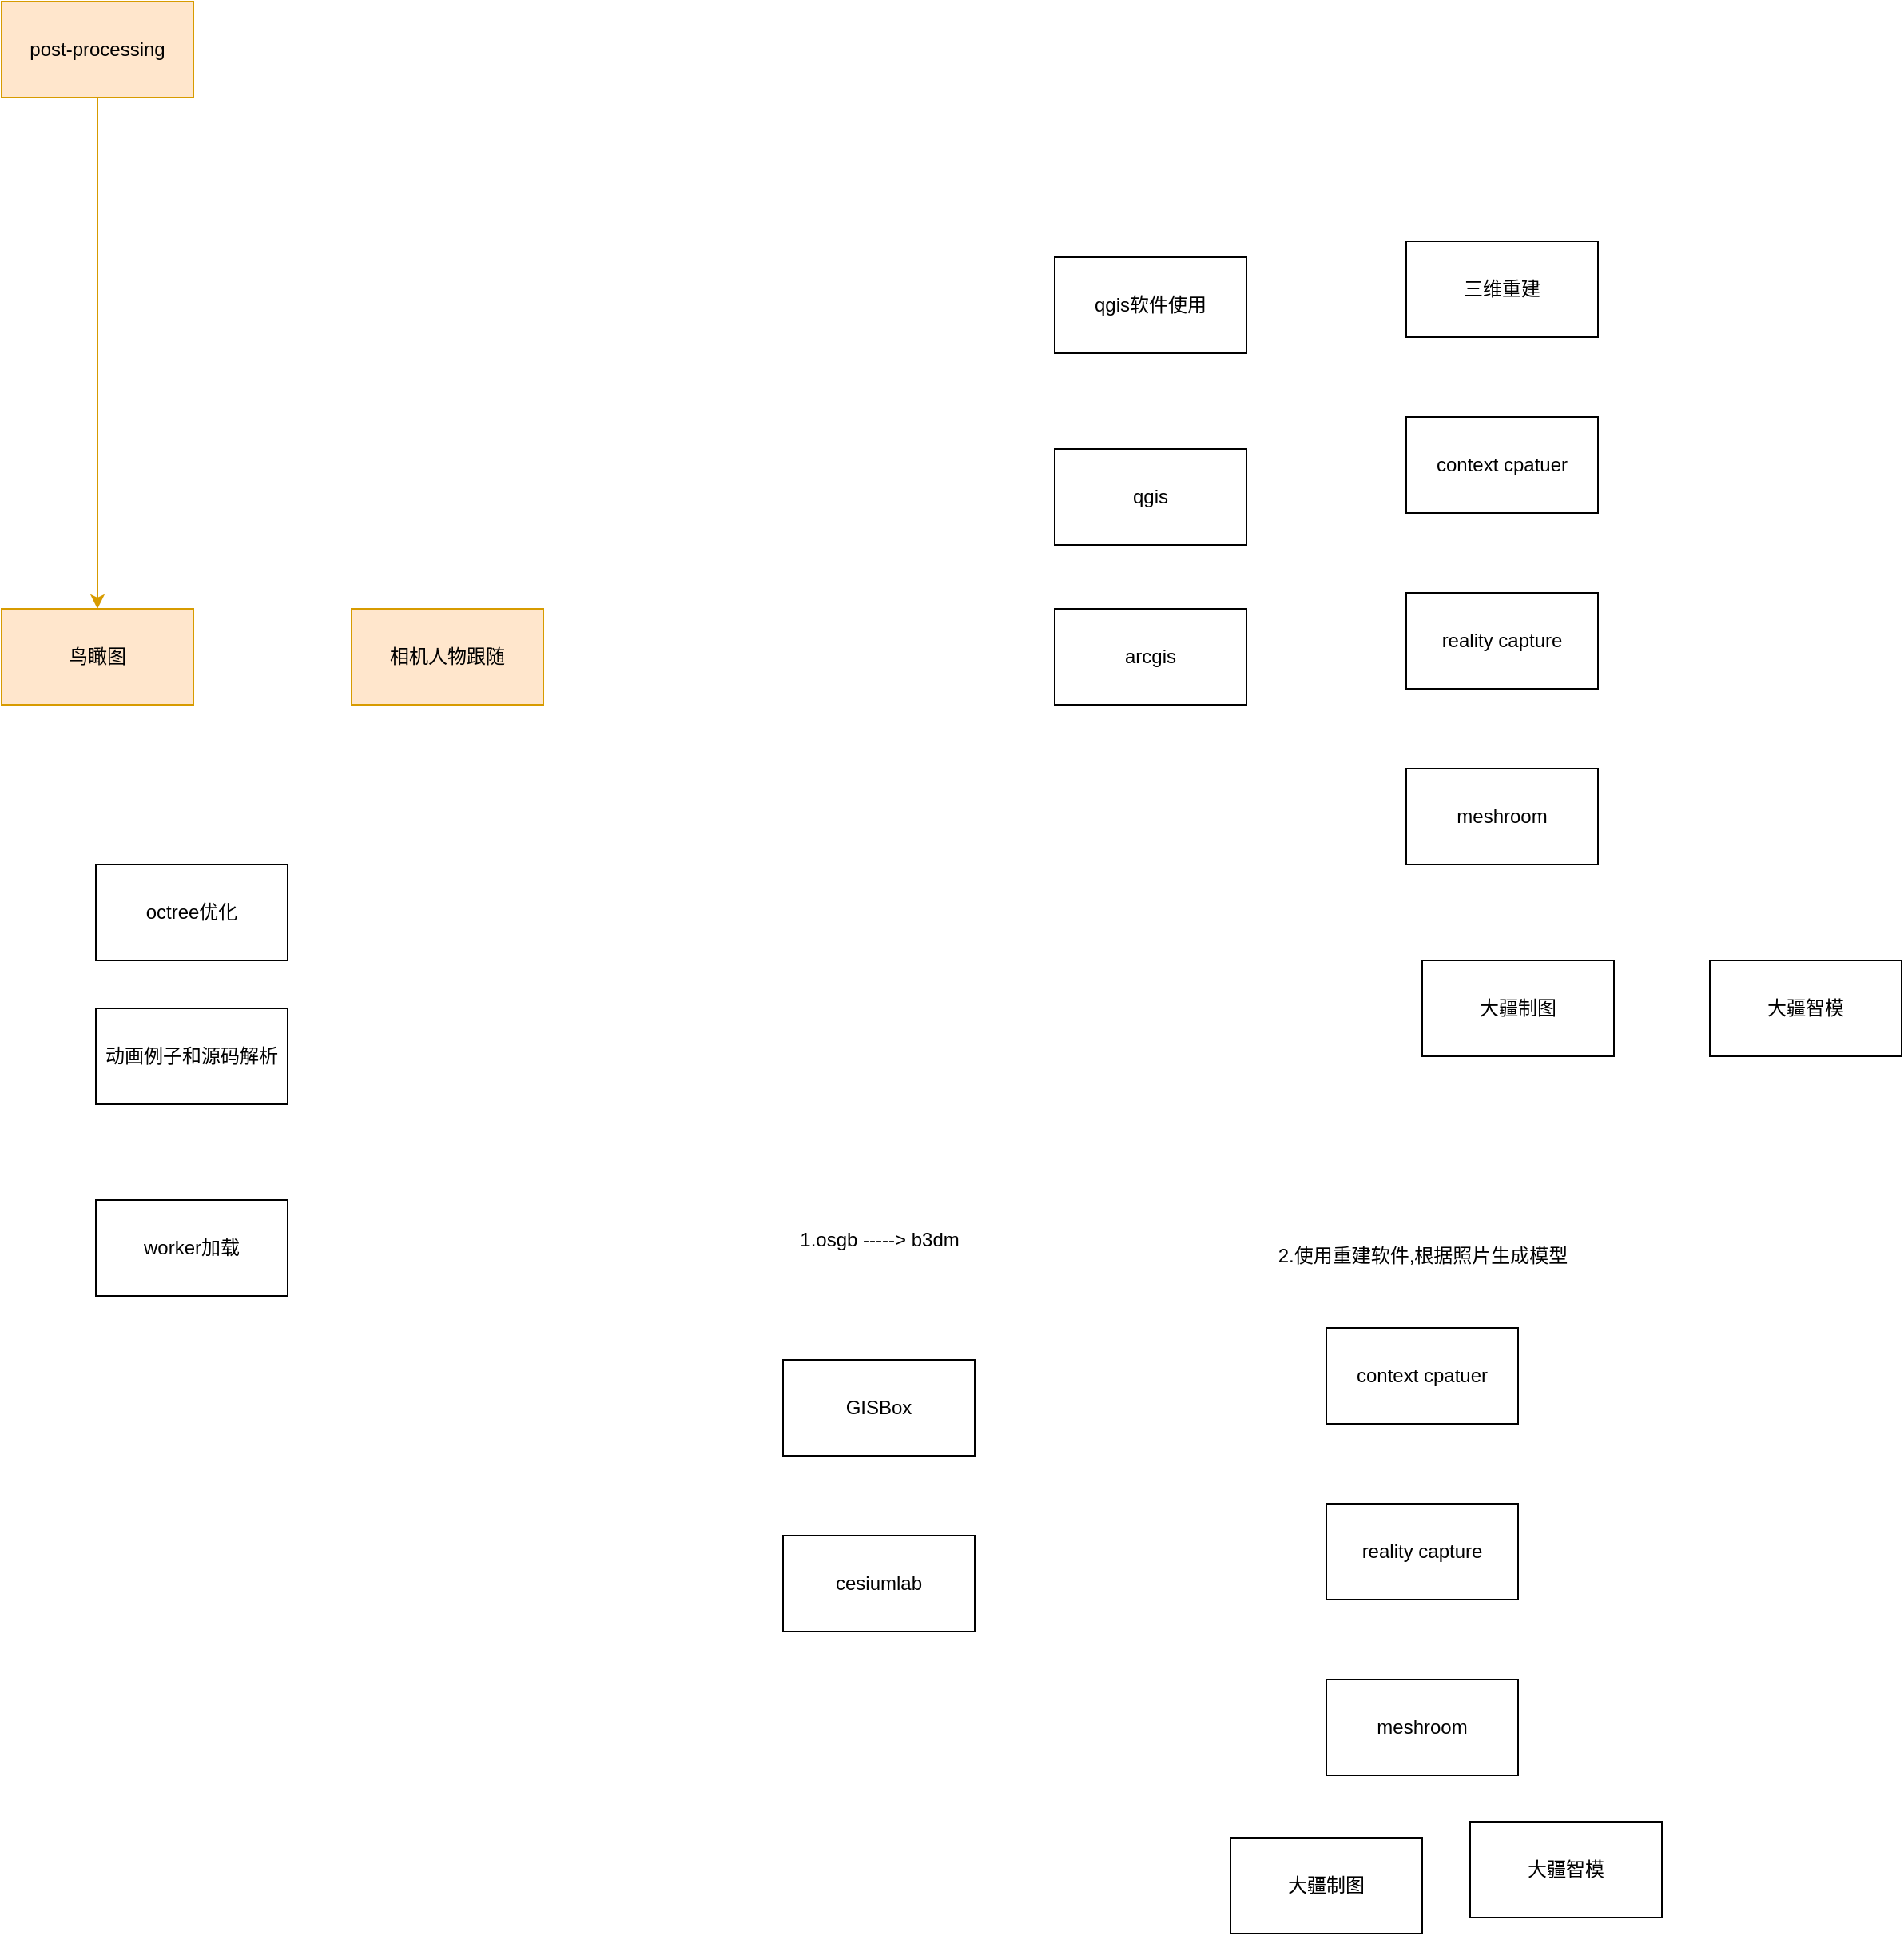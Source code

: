 <mxfile version="24.8.6" pages="5">
  <diagram id="vWEDw9_LgnvMWuBVMpru" name="todos">
    <mxGraphModel dx="1185" dy="1119" grid="1" gridSize="10" guides="1" tooltips="1" connect="1" arrows="1" fold="1" page="1" pageScale="1" pageWidth="827" pageHeight="1169" math="0" shadow="0">
      <root>
        <mxCell id="0" />
        <mxCell id="1" parent="0" />
        <mxCell id="41gbBa7BW9XgDOjUTdJS-1" value="鸟瞰图" style="whiteSpace=wrap;html=1;fillColor=#ffe6cc;strokeColor=#d79b00;" parent="1" vertex="1">
          <mxGeometry x="861" y="430" width="120" height="60" as="geometry" />
        </mxCell>
        <mxCell id="41gbBa7BW9XgDOjUTdJS-2" value="相机人物跟随" style="whiteSpace=wrap;html=1;fillColor=#ffe6cc;strokeColor=#d79b00;" parent="1" vertex="1">
          <mxGeometry x="1080" y="430" width="120" height="60" as="geometry" />
        </mxCell>
        <mxCell id="41gbBa7BW9XgDOjUTdJS-3" style="edgeStyle=orthogonalEdgeStyle;rounded=0;orthogonalLoop=1;jettySize=auto;html=1;entryX=0.5;entryY=0;entryDx=0;entryDy=0;fillColor=#ffe6cc;strokeColor=#d79b00;" parent="1" source="41gbBa7BW9XgDOjUTdJS-4" target="41gbBa7BW9XgDOjUTdJS-1" edge="1">
          <mxGeometry relative="1" as="geometry" />
        </mxCell>
        <mxCell id="41gbBa7BW9XgDOjUTdJS-4" value="post-processing" style="whiteSpace=wrap;html=1;fillColor=#ffe6cc;strokeColor=#d79b00;" parent="1" vertex="1">
          <mxGeometry x="861" y="50" width="120" height="60" as="geometry" />
        </mxCell>
        <mxCell id="FTkk2QAchOgNW1-fvyxM-1" value="qgis软件使用" style="rounded=0;whiteSpace=wrap;html=1;" parent="1" vertex="1">
          <mxGeometry x="1520" y="210" width="120" height="60" as="geometry" />
        </mxCell>
        <mxCell id="FTkk2QAchOgNW1-fvyxM-2" value="qgis" style="rounded=0;whiteSpace=wrap;html=1;" parent="1" vertex="1">
          <mxGeometry x="1520" y="330" width="120" height="60" as="geometry" />
        </mxCell>
        <mxCell id="FTkk2QAchOgNW1-fvyxM-3" value="arcgis" style="whiteSpace=wrap;html=1;" parent="1" vertex="1">
          <mxGeometry x="1520" y="430" width="120" height="60" as="geometry" />
        </mxCell>
        <mxCell id="FTkk2QAchOgNW1-fvyxM-4" value="三维重建" style="whiteSpace=wrap;html=1;" parent="1" vertex="1">
          <mxGeometry x="1740" y="200" width="120" height="60" as="geometry" />
        </mxCell>
        <mxCell id="FTkk2QAchOgNW1-fvyxM-5" value="context cpatuer" style="whiteSpace=wrap;html=1;" parent="1" vertex="1">
          <mxGeometry x="1740" y="310" width="120" height="60" as="geometry" />
        </mxCell>
        <mxCell id="FTkk2QAchOgNW1-fvyxM-6" value="reality capture" style="whiteSpace=wrap;html=1;" parent="1" vertex="1">
          <mxGeometry x="1740" y="420" width="120" height="60" as="geometry" />
        </mxCell>
        <mxCell id="FTkk2QAchOgNW1-fvyxM-7" value="meshroom" style="whiteSpace=wrap;html=1;" parent="1" vertex="1">
          <mxGeometry x="1740" y="530" width="120" height="60" as="geometry" />
        </mxCell>
        <mxCell id="FTkk2QAchOgNW1-fvyxM-8" value="大疆制图" style="whiteSpace=wrap;html=1;" parent="1" vertex="1">
          <mxGeometry x="1750" y="650" width="120" height="60" as="geometry" />
        </mxCell>
        <mxCell id="FTkk2QAchOgNW1-fvyxM-9" value="大疆智模" style="whiteSpace=wrap;html=1;" parent="1" vertex="1">
          <mxGeometry x="1930" y="650" width="120" height="60" as="geometry" />
        </mxCell>
        <mxCell id="FTkk2QAchOgNW1-fvyxM-13" value="" style="group" parent="1" vertex="1" connectable="0">
          <mxGeometry x="1350" y="810" width="120" height="260" as="geometry" />
        </mxCell>
        <mxCell id="FTkk2QAchOgNW1-fvyxM-10" value="&lt;div&gt;&lt;span style=&quot;white-space: normal;&quot;&gt;cesiumlab&lt;/span&gt;&lt;/div&gt;" style="whiteSpace=wrap;html=1;" parent="FTkk2QAchOgNW1-fvyxM-13" vertex="1">
          <mxGeometry y="200" width="120" height="60" as="geometry" />
        </mxCell>
        <mxCell id="FTkk2QAchOgNW1-fvyxM-11" value="GISBox" style="whiteSpace=wrap;html=1;" parent="FTkk2QAchOgNW1-fvyxM-13" vertex="1">
          <mxGeometry y="90" width="120" height="60" as="geometry" />
        </mxCell>
        <mxCell id="FTkk2QAchOgNW1-fvyxM-12" value="1.osgb -----&amp;gt; b3dm" style="text;html=1;align=center;verticalAlign=middle;resizable=0;points=[];autosize=1;strokeColor=none;fillColor=none;" parent="FTkk2QAchOgNW1-fvyxM-13" vertex="1">
          <mxGeometry width="120" height="30" as="geometry" />
        </mxCell>
        <mxCell id="FTkk2QAchOgNW1-fvyxM-20" value="" style="group" parent="1" vertex="1" connectable="0">
          <mxGeometry x="1630" y="820" width="270" height="439" as="geometry" />
        </mxCell>
        <mxCell id="FTkk2QAchOgNW1-fvyxM-14" value="2.使用重建软件,根据照片生成模型" style="text;html=1;align=center;verticalAlign=middle;resizable=0;points=[];autosize=1;strokeColor=none;fillColor=none;" parent="FTkk2QAchOgNW1-fvyxM-20" vertex="1">
          <mxGeometry x="20" width="200" height="30" as="geometry" />
        </mxCell>
        <mxCell id="FTkk2QAchOgNW1-fvyxM-15" value="context cpatuer" style="whiteSpace=wrap;html=1;" parent="FTkk2QAchOgNW1-fvyxM-20" vertex="1">
          <mxGeometry x="60" y="60" width="120" height="60" as="geometry" />
        </mxCell>
        <mxCell id="FTkk2QAchOgNW1-fvyxM-16" value="reality capture" style="whiteSpace=wrap;html=1;" parent="FTkk2QAchOgNW1-fvyxM-20" vertex="1">
          <mxGeometry x="60" y="170" width="120" height="60" as="geometry" />
        </mxCell>
        <mxCell id="FTkk2QAchOgNW1-fvyxM-17" value="meshroom" style="whiteSpace=wrap;html=1;" parent="FTkk2QAchOgNW1-fvyxM-20" vertex="1">
          <mxGeometry x="60" y="280" width="120" height="60" as="geometry" />
        </mxCell>
        <mxCell id="FTkk2QAchOgNW1-fvyxM-18" value="大疆制图" style="whiteSpace=wrap;html=1;" parent="FTkk2QAchOgNW1-fvyxM-20" vertex="1">
          <mxGeometry y="379" width="120" height="60" as="geometry" />
        </mxCell>
        <mxCell id="FTkk2QAchOgNW1-fvyxM-19" value="大疆智模" style="whiteSpace=wrap;html=1;" parent="FTkk2QAchOgNW1-fvyxM-20" vertex="1">
          <mxGeometry x="150" y="369" width="120" height="60" as="geometry" />
        </mxCell>
        <mxCell id="BruQ0y-a84a3w1h2zJn8-1" value="octree优化" style="whiteSpace=wrap;html=1;" parent="1" vertex="1">
          <mxGeometry x="920" y="590" width="120" height="60" as="geometry" />
        </mxCell>
        <mxCell id="BruQ0y-a84a3w1h2zJn8-2" value="worker加载" style="whiteSpace=wrap;html=1;" parent="1" vertex="1">
          <mxGeometry x="920" y="800" width="120" height="60" as="geometry" />
        </mxCell>
        <mxCell id="wnvIZN6RJ7bd76W9-lS3-1" value="动画例子和源码解析" style="whiteSpace=wrap;html=1;" vertex="1" parent="1">
          <mxGeometry x="920" y="680" width="120" height="60" as="geometry" />
        </mxCell>
      </root>
    </mxGraphModel>
  </diagram>
  <diagram name="基础科学" id="o6YkjQdDF1RqOcQpJtPp">
    <mxGraphModel dx="2012" dy="2288" grid="1" gridSize="10" guides="1" tooltips="1" connect="1" arrows="1" fold="1" page="1" pageScale="1" pageWidth="827" pageHeight="1169" background="none" math="0" shadow="0">
      <root>
        <mxCell id="0" />
        <mxCell id="1" parent="0" />
        <mxCell id="XUHPIvYPxtX43MUzcUfK-9" value="qgis软件使用" style="rounded=0;whiteSpace=wrap;html=1;" parent="1" vertex="1">
          <mxGeometry x="1850" y="-1120" width="120" height="60" as="geometry" />
        </mxCell>
        <mxCell id="XUHPIvYPxtX43MUzcUfK-11" value="qgis" style="rounded=0;whiteSpace=wrap;html=1;" parent="1" vertex="1">
          <mxGeometry x="1850" y="-1000" width="120" height="60" as="geometry" />
        </mxCell>
        <mxCell id="QF0eKW8hfXhz2bjkkEv7-1" value="opengl" style="whiteSpace=wrap;html=1;" parent="1" vertex="1">
          <mxGeometry x="400" y="-1120" width="120" height="60" as="geometry" />
        </mxCell>
        <mxCell id="QF0eKW8hfXhz2bjkkEv7-2" value="blender" style="whiteSpace=wrap;html=1;" parent="1" vertex="1">
          <mxGeometry x="1460" y="-1120" width="120" height="60" as="geometry" />
        </mxCell>
        <mxCell id="QF0eKW8hfXhz2bjkkEv7-3" value="ue4" style="whiteSpace=wrap;html=1;" parent="1" vertex="1">
          <mxGeometry x="1270" y="-1120" width="120" height="60" as="geometry" />
        </mxCell>
        <mxCell id="QF0eKW8hfXhz2bjkkEv7-4" value="ps" style="whiteSpace=wrap;html=1;" parent="1" vertex="1">
          <mxGeometry x="1640" y="-1120" width="120" height="60" as="geometry" />
        </mxCell>
        <mxCell id="QF0eKW8hfXhz2bjkkEv7-6" value="webgpu" style="whiteSpace=wrap;html=1;" parent="1" vertex="1">
          <mxGeometry x="990" y="-1120" width="120" height="60" as="geometry" />
        </mxCell>
        <mxCell id="QF0eKW8hfXhz2bjkkEv7-7" value="webgl" style="whiteSpace=wrap;html=1;" parent="1" vertex="1">
          <mxGeometry x="850" y="-1120" width="120" height="60" as="geometry" />
        </mxCell>
        <mxCell id="QF0eKW8hfXhz2bjkkEv7-8" value="vulkan" style="whiteSpace=wrap;html=1;" parent="1" vertex="1">
          <mxGeometry x="610" y="-1120" width="120" height="60" as="geometry" />
        </mxCell>
        <mxCell id="yEuWk_T_Y84hTjrZyW8x-1" value="threejs" style="whiteSpace=wrap;html=1;" parent="1" vertex="1">
          <mxGeometry x="910" y="-950" width="120" height="60" as="geometry" />
        </mxCell>
        <mxCell id="yEuWk_T_Y84hTjrZyW8x-2" value="babylon.js" style="whiteSpace=wrap;html=1;" parent="1" vertex="1">
          <mxGeometry x="910" y="-800" width="120" height="60" as="geometry" />
        </mxCell>
        <mxCell id="43hTWujUJNdbhN71EOKc-1" value="arcgis" style="whiteSpace=wrap;html=1;" parent="1" vertex="1">
          <mxGeometry x="1850" y="-900" width="120" height="60" as="geometry" />
        </mxCell>
        <mxCell id="sg9lwqoJGPFSilAlO2yi-2" value="数学" style="rounded=0;whiteSpace=wrap;html=1;" parent="1" vertex="1">
          <mxGeometry x="60" y="-1120" width="120" height="60" as="geometry" />
        </mxCell>
        <mxCell id="sg9lwqoJGPFSilAlO2yi-3" value="高等数学" style="rounded=0;whiteSpace=wrap;html=1;" parent="1" vertex="1">
          <mxGeometry x="60" y="-980" width="120" height="60" as="geometry" />
        </mxCell>
        <mxCell id="sg9lwqoJGPFSilAlO2yi-4" value="线性代数" style="rounded=0;whiteSpace=wrap;html=1;" parent="1" vertex="1">
          <mxGeometry x="60" y="-850" width="120" height="60" as="geometry" />
        </mxCell>
        <mxCell id="sg9lwqoJGPFSilAlO2yi-5" value="解析几何" style="rounded=0;whiteSpace=wrap;html=1;" parent="1" vertex="1">
          <mxGeometry x="60" y="-720" width="120" height="60" as="geometry" />
        </mxCell>
        <mxCell id="sg9lwqoJGPFSilAlO2yi-6" value="三维重建" style="whiteSpace=wrap;html=1;" parent="1" vertex="1">
          <mxGeometry x="2330" y="-1120" width="120" height="60" as="geometry" />
        </mxCell>
        <mxCell id="sg9lwqoJGPFSilAlO2yi-7" value="context cpatuer" style="whiteSpace=wrap;html=1;" parent="1" vertex="1">
          <mxGeometry x="2330" y="-1010" width="120" height="60" as="geometry" />
        </mxCell>
        <mxCell id="sg9lwqoJGPFSilAlO2yi-8" value="reality capture" style="whiteSpace=wrap;html=1;" parent="1" vertex="1">
          <mxGeometry x="2330" y="-900" width="120" height="60" as="geometry" />
        </mxCell>
        <mxCell id="sg9lwqoJGPFSilAlO2yi-9" value="meshroom" style="whiteSpace=wrap;html=1;" parent="1" vertex="1">
          <mxGeometry x="2330" y="-790" width="120" height="60" as="geometry" />
        </mxCell>
        <mxCell id="C56aYHbkjovNg2UDgPtt-1" value="大疆制图" style="whiteSpace=wrap;html=1;" vertex="1" parent="1">
          <mxGeometry x="2500" y="-680" width="120" height="60" as="geometry" />
        </mxCell>
        <mxCell id="C56aYHbkjovNg2UDgPtt-2" value="大疆智模" style="whiteSpace=wrap;html=1;" vertex="1" parent="1">
          <mxGeometry x="2330" y="-680" width="120" height="60" as="geometry" />
        </mxCell>
      </root>
    </mxGraphModel>
  </diagram>
  <diagram id="MbrlWByaX32HC9eNcxCU" name="性能优化">
    <mxGraphModel dx="607" dy="1915" grid="1" gridSize="10" guides="1" tooltips="1" connect="1" arrows="1" fold="1" page="1" pageScale="1" pageWidth="827" pageHeight="1169" math="0" shadow="0">
      <root>
        <mxCell id="0" />
        <mxCell id="1" parent="0" />
        <mxCell id="7_JTS6EgYTBXgk2kUauN-1" value="性能优化:" style="whiteSpace=wrap;html=1;" parent="1" vertex="1">
          <mxGeometry x="1330" y="-800" width="120" height="60" as="geometry" />
        </mxCell>
        <mxCell id="7_JTS6EgYTBXgk2kUauN-2" value="webAssembly" style="whiteSpace=wrap;html=1;" parent="1" vertex="1">
          <mxGeometry x="870" y="-1110" width="120" height="60" as="geometry" />
        </mxCell>
        <mxCell id="7_JTS6EgYTBXgk2kUauN-3" value="webworker" style="whiteSpace=wrap;html=1;" parent="1" vertex="1">
          <mxGeometry x="1050" y="-1110" width="120" height="60" as="geometry" />
        </mxCell>
        <mxCell id="7_JTS6EgYTBXgk2kUauN-4" value="indexdb" style="rounded=0;whiteSpace=wrap;html=1;" parent="1" vertex="1">
          <mxGeometry x="1770" y="-1110" width="120" height="60" as="geometry" />
        </mxCell>
        <mxCell id="7_JTS6EgYTBXgk2kUauN-5" value="cdn" style="rounded=0;whiteSpace=wrap;html=1;" parent="1" vertex="1">
          <mxGeometry x="1400" y="-1110" width="120" height="60" as="geometry" />
        </mxCell>
        <mxCell id="7_JTS6EgYTBXgk2kUauN-7" value="nginx" style="whiteSpace=wrap;html=1;" parent="1" vertex="1">
          <mxGeometry x="1570" y="-1110" width="120" height="60" as="geometry" />
        </mxCell>
        <mxCell id="7_JTS6EgYTBXgk2kUauN-8" value="zip" style="whiteSpace=wrap;html=1;" parent="1" vertex="1">
          <mxGeometry x="1970" y="-1110" width="120" height="60" as="geometry" />
        </mxCell>
        <mxCell id="7_JTS6EgYTBXgk2kUauN-9" value="项目文件打包为gz" style="whiteSpace=wrap;html=1;" parent="1" vertex="1">
          <mxGeometry x="2148" y="-1110" width="120" height="60" as="geometry" />
        </mxCell>
        <mxCell id="y02icWgz6Zwk2SitKWMV-1" value="浏览器缓存" style="whiteSpace=wrap;html=1;" vertex="1" parent="1">
          <mxGeometry x="1230" y="-1110" width="120" height="60" as="geometry" />
        </mxCell>
        <mxCell id="ReFwKoLgLg2RM1xsZzXK-1" value="模型压缩" style="whiteSpace=wrap;html=1;" vertex="1" parent="1">
          <mxGeometry x="2361" y="-1110" width="120" height="60" as="geometry" />
        </mxCell>
        <mxCell id="ReFwKoLgLg2RM1xsZzXK-2" value="纹理压缩" style="whiteSpace=wrap;html=1;" vertex="1" parent="1">
          <mxGeometry x="2590" y="-1110" width="120" height="60" as="geometry" />
        </mxCell>
      </root>
    </mxGraphModel>
  </diagram>
  <diagram id="MHz5uPNkXCM99zTeKY6P" name="物理引擎 和 碰撞检测">
    <mxGraphModel dx="1434" dy="746" grid="1" gridSize="10" guides="1" tooltips="1" connect="1" arrows="1" fold="1" page="1" pageScale="1" pageWidth="827" pageHeight="1169" math="0" shadow="0">
      <root>
        <mxCell id="0" />
        <mxCell id="1" parent="0" />
        <mxCell id="PCTj96e9HmQvLCZroTam-4" value="canoon" style="rounded=0;whiteSpace=wrap;html=1;" parent="1" vertex="1">
          <mxGeometry x="780" y="220" width="120" height="60" as="geometry" />
        </mxCell>
        <mxCell id="PCTj96e9HmQvLCZroTam-5" value="webwork" style="rounded=0;whiteSpace=wrap;html=1;" parent="1" vertex="1">
          <mxGeometry x="780" y="360" width="120" height="60" as="geometry" />
        </mxCell>
        <mxCell id="yFFzrfuUTi1Nn4h1I8PE-2" style="edgeStyle=orthogonalEdgeStyle;rounded=0;orthogonalLoop=1;jettySize=auto;html=1;entryX=1;entryY=0.5;entryDx=0;entryDy=0;" parent="1" source="aR4siIWoNy2LFy-JrI11-2" target="aR4siIWoNy2LFy-JrI11-3" edge="1">
          <mxGeometry relative="1" as="geometry" />
        </mxCell>
        <mxCell id="aR4siIWoNy2LFy-JrI11-2" value="八叉树" style="rounded=0;whiteSpace=wrap;html=1;" parent="1" vertex="1">
          <mxGeometry x="300" y="40" width="120" height="60" as="geometry" />
        </mxCell>
        <mxCell id="aR4siIWoNy2LFy-JrI11-3" value="数据结构" style="rounded=0;whiteSpace=wrap;html=1;" parent="1" vertex="1">
          <mxGeometry x="80" y="40" width="120" height="60" as="geometry" />
        </mxCell>
        <mxCell id="aR4siIWoNy2LFy-JrI11-5" value="碰撞检测" style="rounded=0;whiteSpace=wrap;html=1;" parent="1" vertex="1">
          <mxGeometry x="330" y="230" width="120" height="60" as="geometry" />
        </mxCell>
        <mxCell id="aR4siIWoNy2LFy-JrI11-7" value="场景漫游" style="rounded=0;whiteSpace=wrap;html=1;" parent="1" vertex="1">
          <mxGeometry x="100" y="696" width="110" height="60" as="geometry" />
        </mxCell>
        <mxCell id="aR4siIWoNy2LFy-JrI11-12" value="webglrendertarget" style="whiteSpace=wrap;html=1;" parent="1" vertex="1">
          <mxGeometry x="1070" y="300" width="120" height="60" as="geometry" />
        </mxCell>
        <mxCell id="aR4siIWoNy2LFy-JrI11-13" value="cannonjs---3dtiles动态场景碰撞检查" style="whiteSpace=wrap;html=1;" parent="1" vertex="1">
          <mxGeometry x="95" y="570" width="120" height="60" as="geometry" />
        </mxCell>
        <mxCell id="yFFzrfuUTi1Nn4h1I8PE-3" value="射线检测" style="whiteSpace=wrap;html=1;" parent="1" vertex="1">
          <mxGeometry x="530" y="40" width="120" height="60" as="geometry" />
        </mxCell>
        <mxCell id="yFFzrfuUTi1Nn4h1I8PE-5" value="物理引擎" style="whiteSpace=wrap;html=1;" parent="1" vertex="1">
          <mxGeometry x="780" y="40" width="120" height="60" as="geometry" />
        </mxCell>
        <mxCell id="yFFzrfuUTi1Nn4h1I8PE-7" value="深度测试" style="whiteSpace=wrap;html=1;" parent="1" vertex="1">
          <mxGeometry x="1070" y="40" width="120" height="60" as="geometry" />
        </mxCell>
        <mxCell id="yFFzrfuUTi1Nn4h1I8PE-9" style="edgeStyle=orthogonalEdgeStyle;rounded=0;orthogonalLoop=1;jettySize=auto;html=1;entryX=0.5;entryY=-0.167;entryDx=0;entryDy=0;entryPerimeter=0;" parent="1" source="yFFzrfuUTi1Nn4h1I8PE-7" target="aR4siIWoNy2LFy-JrI11-12" edge="1">
          <mxGeometry relative="1" as="geometry" />
        </mxCell>
      </root>
    </mxGraphModel>
  </diagram>
  <diagram id="zrQHF8yJeLc80bn3TEiT" name="数据格式和加载方法">
    <mxGraphModel dx="1434" dy="746" grid="1" gridSize="10" guides="1" tooltips="1" connect="1" arrows="1" fold="1" page="1" pageScale="1" pageWidth="827" pageHeight="1169" math="0" shadow="0">
      <root>
        <mxCell id="0" />
        <mxCell id="1" parent="0" />
        <mxCell id="mRKanv9Ok4c1hyVDO7-R-2" value="3d tiles数据获取" style="rounded=0;whiteSpace=wrap;html=1;" vertex="1" parent="1">
          <mxGeometry x="50" y="30" width="120" height="60" as="geometry" />
        </mxCell>
        <mxCell id="mRKanv9Ok4c1hyVDO7-R-5" value="3dtiles数据加载" style="rounded=0;whiteSpace=wrap;html=1;" vertex="1" parent="1">
          <mxGeometry x="280" y="30" width="120" height="60" as="geometry" />
        </mxCell>
        <mxCell id="mRKanv9Ok4c1hyVDO7-R-6" value="three-loader-3dtiles" style="rounded=0;whiteSpace=wrap;html=1;" vertex="1" parent="1">
          <mxGeometry x="280" y="150" width="120" height="60" as="geometry" />
        </mxCell>
        <mxCell id="mRKanv9Ok4c1hyVDO7-R-7" value="3DTilesRendererJS" style="rounded=0;whiteSpace=wrap;html=1;" vertex="1" parent="1">
          <mxGeometry x="280" y="270" width="120" height="60" as="geometry" />
        </mxCell>
      </root>
    </mxGraphModel>
  </diagram>
</mxfile>
